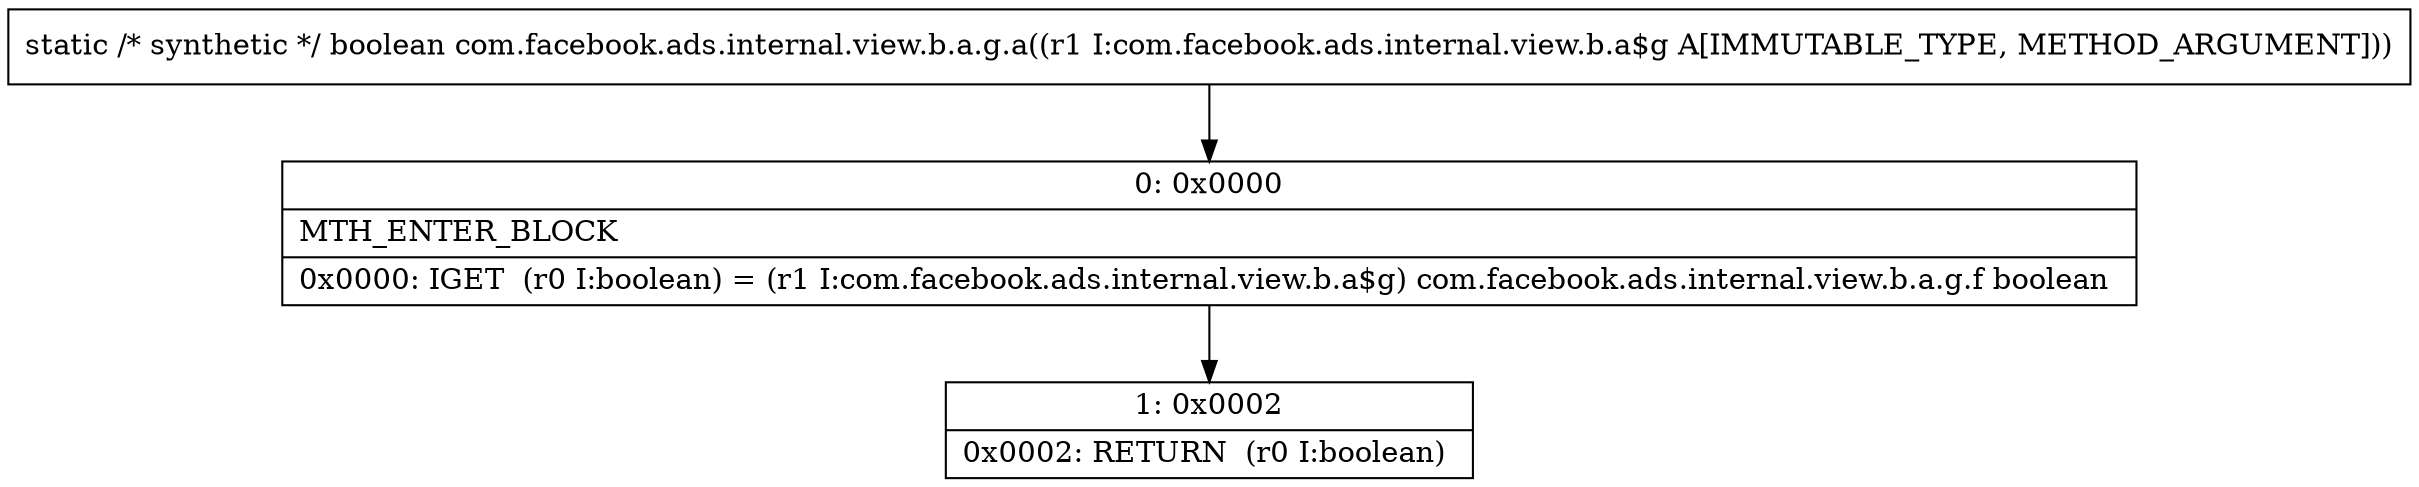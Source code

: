 digraph "CFG forcom.facebook.ads.internal.view.b.a.g.a(Lcom\/facebook\/ads\/internal\/view\/b\/a$g;)Z" {
Node_0 [shape=record,label="{0\:\ 0x0000|MTH_ENTER_BLOCK\l|0x0000: IGET  (r0 I:boolean) = (r1 I:com.facebook.ads.internal.view.b.a$g) com.facebook.ads.internal.view.b.a.g.f boolean \l}"];
Node_1 [shape=record,label="{1\:\ 0x0002|0x0002: RETURN  (r0 I:boolean) \l}"];
MethodNode[shape=record,label="{static \/* synthetic *\/ boolean com.facebook.ads.internal.view.b.a.g.a((r1 I:com.facebook.ads.internal.view.b.a$g A[IMMUTABLE_TYPE, METHOD_ARGUMENT])) }"];
MethodNode -> Node_0;
Node_0 -> Node_1;
}

